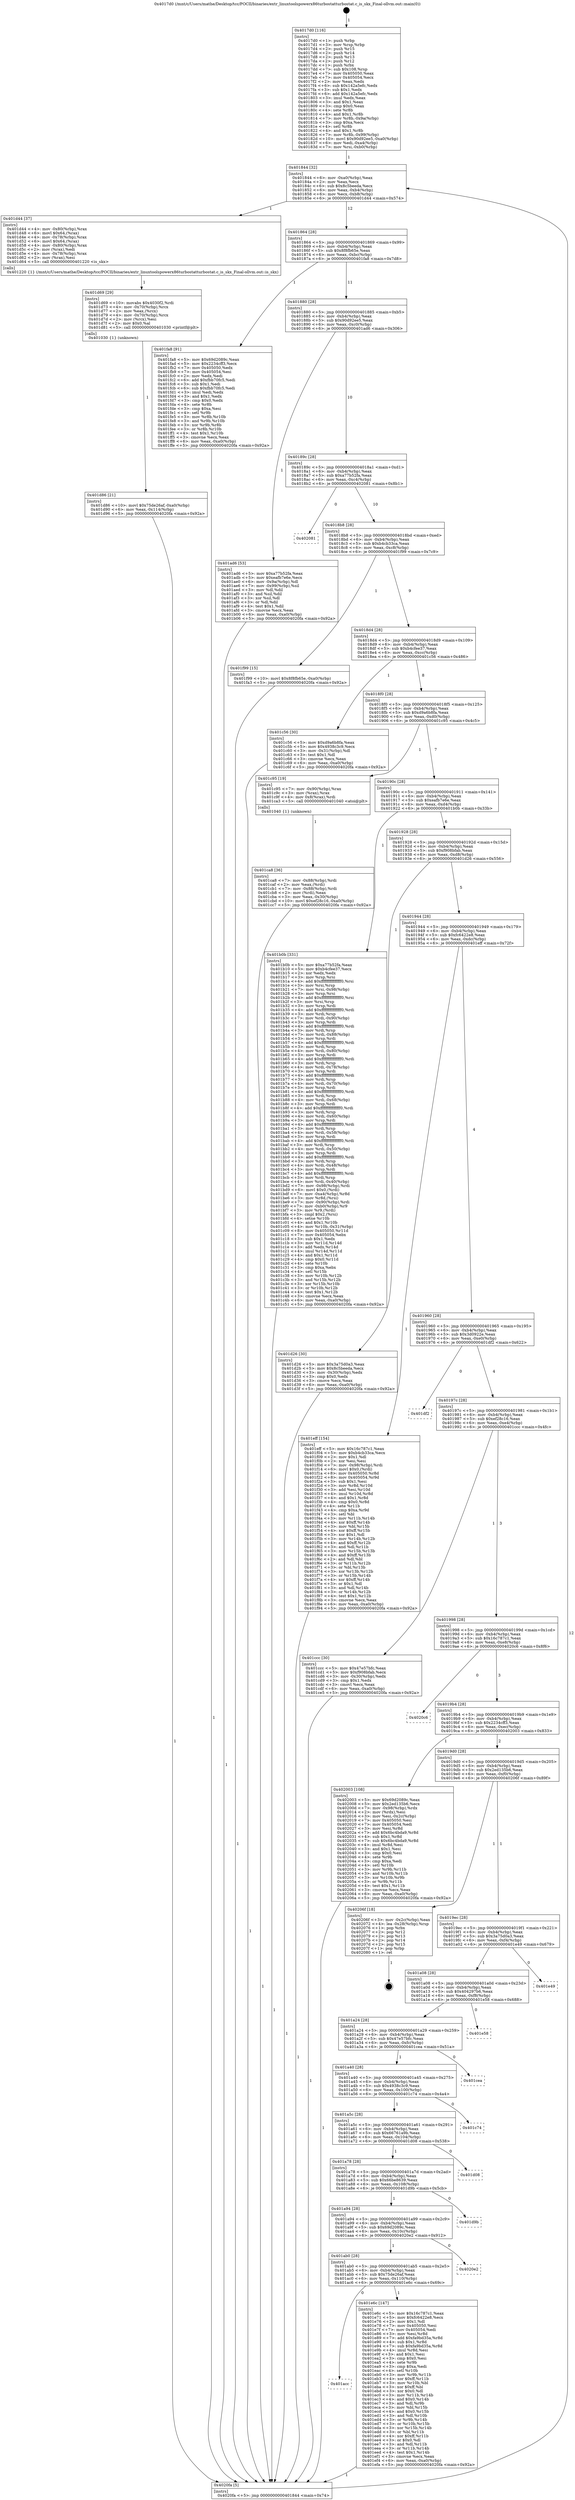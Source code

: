 digraph "0x4017d0" {
  label = "0x4017d0 (/mnt/c/Users/mathe/Desktop/tcc/POCII/binaries/extr_linuxtoolspowerx86turbostatturbostat.c_is_skx_Final-ollvm.out::main(0))"
  labelloc = "t"
  node[shape=record]

  Entry [label="",width=0.3,height=0.3,shape=circle,fillcolor=black,style=filled]
  "0x401844" [label="{
     0x401844 [32]\l
     | [instrs]\l
     &nbsp;&nbsp;0x401844 \<+6\>: mov -0xa0(%rbp),%eax\l
     &nbsp;&nbsp;0x40184a \<+2\>: mov %eax,%ecx\l
     &nbsp;&nbsp;0x40184c \<+6\>: sub $0x8c5beeda,%ecx\l
     &nbsp;&nbsp;0x401852 \<+6\>: mov %eax,-0xb4(%rbp)\l
     &nbsp;&nbsp;0x401858 \<+6\>: mov %ecx,-0xb8(%rbp)\l
     &nbsp;&nbsp;0x40185e \<+6\>: je 0000000000401d44 \<main+0x574\>\l
  }"]
  "0x401d44" [label="{
     0x401d44 [37]\l
     | [instrs]\l
     &nbsp;&nbsp;0x401d44 \<+4\>: mov -0x80(%rbp),%rax\l
     &nbsp;&nbsp;0x401d48 \<+6\>: movl $0x64,(%rax)\l
     &nbsp;&nbsp;0x401d4e \<+4\>: mov -0x78(%rbp),%rax\l
     &nbsp;&nbsp;0x401d52 \<+6\>: movl $0x64,(%rax)\l
     &nbsp;&nbsp;0x401d58 \<+4\>: mov -0x80(%rbp),%rax\l
     &nbsp;&nbsp;0x401d5c \<+2\>: mov (%rax),%edi\l
     &nbsp;&nbsp;0x401d5e \<+4\>: mov -0x78(%rbp),%rax\l
     &nbsp;&nbsp;0x401d62 \<+2\>: mov (%rax),%esi\l
     &nbsp;&nbsp;0x401d64 \<+5\>: call 0000000000401220 \<is_skx\>\l
     | [calls]\l
     &nbsp;&nbsp;0x401220 \{1\} (/mnt/c/Users/mathe/Desktop/tcc/POCII/binaries/extr_linuxtoolspowerx86turbostatturbostat.c_is_skx_Final-ollvm.out::is_skx)\l
  }"]
  "0x401864" [label="{
     0x401864 [28]\l
     | [instrs]\l
     &nbsp;&nbsp;0x401864 \<+5\>: jmp 0000000000401869 \<main+0x99\>\l
     &nbsp;&nbsp;0x401869 \<+6\>: mov -0xb4(%rbp),%eax\l
     &nbsp;&nbsp;0x40186f \<+5\>: sub $0x8f8fb65e,%eax\l
     &nbsp;&nbsp;0x401874 \<+6\>: mov %eax,-0xbc(%rbp)\l
     &nbsp;&nbsp;0x40187a \<+6\>: je 0000000000401fa8 \<main+0x7d8\>\l
  }"]
  Exit [label="",width=0.3,height=0.3,shape=circle,fillcolor=black,style=filled,peripheries=2]
  "0x401fa8" [label="{
     0x401fa8 [91]\l
     | [instrs]\l
     &nbsp;&nbsp;0x401fa8 \<+5\>: mov $0x69d2089c,%eax\l
     &nbsp;&nbsp;0x401fad \<+5\>: mov $0x2234cff3,%ecx\l
     &nbsp;&nbsp;0x401fb2 \<+7\>: mov 0x405050,%edx\l
     &nbsp;&nbsp;0x401fb9 \<+7\>: mov 0x405054,%esi\l
     &nbsp;&nbsp;0x401fc0 \<+2\>: mov %edx,%edi\l
     &nbsp;&nbsp;0x401fc2 \<+6\>: add $0xfbb70fc5,%edi\l
     &nbsp;&nbsp;0x401fc8 \<+3\>: sub $0x1,%edi\l
     &nbsp;&nbsp;0x401fcb \<+6\>: sub $0xfbb70fc5,%edi\l
     &nbsp;&nbsp;0x401fd1 \<+3\>: imul %edi,%edx\l
     &nbsp;&nbsp;0x401fd4 \<+3\>: and $0x1,%edx\l
     &nbsp;&nbsp;0x401fd7 \<+3\>: cmp $0x0,%edx\l
     &nbsp;&nbsp;0x401fda \<+4\>: sete %r8b\l
     &nbsp;&nbsp;0x401fde \<+3\>: cmp $0xa,%esi\l
     &nbsp;&nbsp;0x401fe1 \<+4\>: setl %r9b\l
     &nbsp;&nbsp;0x401fe5 \<+3\>: mov %r8b,%r10b\l
     &nbsp;&nbsp;0x401fe8 \<+3\>: and %r9b,%r10b\l
     &nbsp;&nbsp;0x401feb \<+3\>: xor %r9b,%r8b\l
     &nbsp;&nbsp;0x401fee \<+3\>: or %r8b,%r10b\l
     &nbsp;&nbsp;0x401ff1 \<+4\>: test $0x1,%r10b\l
     &nbsp;&nbsp;0x401ff5 \<+3\>: cmovne %ecx,%eax\l
     &nbsp;&nbsp;0x401ff8 \<+6\>: mov %eax,-0xa0(%rbp)\l
     &nbsp;&nbsp;0x401ffe \<+5\>: jmp 00000000004020fa \<main+0x92a\>\l
  }"]
  "0x401880" [label="{
     0x401880 [28]\l
     | [instrs]\l
     &nbsp;&nbsp;0x401880 \<+5\>: jmp 0000000000401885 \<main+0xb5\>\l
     &nbsp;&nbsp;0x401885 \<+6\>: mov -0xb4(%rbp),%eax\l
     &nbsp;&nbsp;0x40188b \<+5\>: sub $0x90d92ee5,%eax\l
     &nbsp;&nbsp;0x401890 \<+6\>: mov %eax,-0xc0(%rbp)\l
     &nbsp;&nbsp;0x401896 \<+6\>: je 0000000000401ad6 \<main+0x306\>\l
  }"]
  "0x401acc" [label="{
     0x401acc\l
  }", style=dashed]
  "0x401ad6" [label="{
     0x401ad6 [53]\l
     | [instrs]\l
     &nbsp;&nbsp;0x401ad6 \<+5\>: mov $0xa77b52fa,%eax\l
     &nbsp;&nbsp;0x401adb \<+5\>: mov $0xeafb7e6e,%ecx\l
     &nbsp;&nbsp;0x401ae0 \<+6\>: mov -0x9a(%rbp),%dl\l
     &nbsp;&nbsp;0x401ae6 \<+7\>: mov -0x99(%rbp),%sil\l
     &nbsp;&nbsp;0x401aed \<+3\>: mov %dl,%dil\l
     &nbsp;&nbsp;0x401af0 \<+3\>: and %sil,%dil\l
     &nbsp;&nbsp;0x401af3 \<+3\>: xor %sil,%dl\l
     &nbsp;&nbsp;0x401af6 \<+3\>: or %dl,%dil\l
     &nbsp;&nbsp;0x401af9 \<+4\>: test $0x1,%dil\l
     &nbsp;&nbsp;0x401afd \<+3\>: cmovne %ecx,%eax\l
     &nbsp;&nbsp;0x401b00 \<+6\>: mov %eax,-0xa0(%rbp)\l
     &nbsp;&nbsp;0x401b06 \<+5\>: jmp 00000000004020fa \<main+0x92a\>\l
  }"]
  "0x40189c" [label="{
     0x40189c [28]\l
     | [instrs]\l
     &nbsp;&nbsp;0x40189c \<+5\>: jmp 00000000004018a1 \<main+0xd1\>\l
     &nbsp;&nbsp;0x4018a1 \<+6\>: mov -0xb4(%rbp),%eax\l
     &nbsp;&nbsp;0x4018a7 \<+5\>: sub $0xa77b52fa,%eax\l
     &nbsp;&nbsp;0x4018ac \<+6\>: mov %eax,-0xc4(%rbp)\l
     &nbsp;&nbsp;0x4018b2 \<+6\>: je 0000000000402081 \<main+0x8b1\>\l
  }"]
  "0x4020fa" [label="{
     0x4020fa [5]\l
     | [instrs]\l
     &nbsp;&nbsp;0x4020fa \<+5\>: jmp 0000000000401844 \<main+0x74\>\l
  }"]
  "0x4017d0" [label="{
     0x4017d0 [116]\l
     | [instrs]\l
     &nbsp;&nbsp;0x4017d0 \<+1\>: push %rbp\l
     &nbsp;&nbsp;0x4017d1 \<+3\>: mov %rsp,%rbp\l
     &nbsp;&nbsp;0x4017d4 \<+2\>: push %r15\l
     &nbsp;&nbsp;0x4017d6 \<+2\>: push %r14\l
     &nbsp;&nbsp;0x4017d8 \<+2\>: push %r13\l
     &nbsp;&nbsp;0x4017da \<+2\>: push %r12\l
     &nbsp;&nbsp;0x4017dc \<+1\>: push %rbx\l
     &nbsp;&nbsp;0x4017dd \<+7\>: sub $0x108,%rsp\l
     &nbsp;&nbsp;0x4017e4 \<+7\>: mov 0x405050,%eax\l
     &nbsp;&nbsp;0x4017eb \<+7\>: mov 0x405054,%ecx\l
     &nbsp;&nbsp;0x4017f2 \<+2\>: mov %eax,%edx\l
     &nbsp;&nbsp;0x4017f4 \<+6\>: sub $0x142a5efc,%edx\l
     &nbsp;&nbsp;0x4017fa \<+3\>: sub $0x1,%edx\l
     &nbsp;&nbsp;0x4017fd \<+6\>: add $0x142a5efc,%edx\l
     &nbsp;&nbsp;0x401803 \<+3\>: imul %edx,%eax\l
     &nbsp;&nbsp;0x401806 \<+3\>: and $0x1,%eax\l
     &nbsp;&nbsp;0x401809 \<+3\>: cmp $0x0,%eax\l
     &nbsp;&nbsp;0x40180c \<+4\>: sete %r8b\l
     &nbsp;&nbsp;0x401810 \<+4\>: and $0x1,%r8b\l
     &nbsp;&nbsp;0x401814 \<+7\>: mov %r8b,-0x9a(%rbp)\l
     &nbsp;&nbsp;0x40181b \<+3\>: cmp $0xa,%ecx\l
     &nbsp;&nbsp;0x40181e \<+4\>: setl %r8b\l
     &nbsp;&nbsp;0x401822 \<+4\>: and $0x1,%r8b\l
     &nbsp;&nbsp;0x401826 \<+7\>: mov %r8b,-0x99(%rbp)\l
     &nbsp;&nbsp;0x40182d \<+10\>: movl $0x90d92ee5,-0xa0(%rbp)\l
     &nbsp;&nbsp;0x401837 \<+6\>: mov %edi,-0xa4(%rbp)\l
     &nbsp;&nbsp;0x40183d \<+7\>: mov %rsi,-0xb0(%rbp)\l
  }"]
  "0x401e6c" [label="{
     0x401e6c [147]\l
     | [instrs]\l
     &nbsp;&nbsp;0x401e6c \<+5\>: mov $0x16c787c1,%eax\l
     &nbsp;&nbsp;0x401e71 \<+5\>: mov $0xfc6422e8,%ecx\l
     &nbsp;&nbsp;0x401e76 \<+2\>: mov $0x1,%dl\l
     &nbsp;&nbsp;0x401e78 \<+7\>: mov 0x405050,%esi\l
     &nbsp;&nbsp;0x401e7f \<+7\>: mov 0x405054,%edi\l
     &nbsp;&nbsp;0x401e86 \<+3\>: mov %esi,%r8d\l
     &nbsp;&nbsp;0x401e89 \<+7\>: add $0xfa9bd35a,%r8d\l
     &nbsp;&nbsp;0x401e90 \<+4\>: sub $0x1,%r8d\l
     &nbsp;&nbsp;0x401e94 \<+7\>: sub $0xfa9bd35a,%r8d\l
     &nbsp;&nbsp;0x401e9b \<+4\>: imul %r8d,%esi\l
     &nbsp;&nbsp;0x401e9f \<+3\>: and $0x1,%esi\l
     &nbsp;&nbsp;0x401ea2 \<+3\>: cmp $0x0,%esi\l
     &nbsp;&nbsp;0x401ea5 \<+4\>: sete %r9b\l
     &nbsp;&nbsp;0x401ea9 \<+3\>: cmp $0xa,%edi\l
     &nbsp;&nbsp;0x401eac \<+4\>: setl %r10b\l
     &nbsp;&nbsp;0x401eb0 \<+3\>: mov %r9b,%r11b\l
     &nbsp;&nbsp;0x401eb3 \<+4\>: xor $0xff,%r11b\l
     &nbsp;&nbsp;0x401eb7 \<+3\>: mov %r10b,%bl\l
     &nbsp;&nbsp;0x401eba \<+3\>: xor $0xff,%bl\l
     &nbsp;&nbsp;0x401ebd \<+3\>: xor $0x0,%dl\l
     &nbsp;&nbsp;0x401ec0 \<+3\>: mov %r11b,%r14b\l
     &nbsp;&nbsp;0x401ec3 \<+4\>: and $0x0,%r14b\l
     &nbsp;&nbsp;0x401ec7 \<+3\>: and %dl,%r9b\l
     &nbsp;&nbsp;0x401eca \<+3\>: mov %bl,%r15b\l
     &nbsp;&nbsp;0x401ecd \<+4\>: and $0x0,%r15b\l
     &nbsp;&nbsp;0x401ed1 \<+3\>: and %dl,%r10b\l
     &nbsp;&nbsp;0x401ed4 \<+3\>: or %r9b,%r14b\l
     &nbsp;&nbsp;0x401ed7 \<+3\>: or %r10b,%r15b\l
     &nbsp;&nbsp;0x401eda \<+3\>: xor %r15b,%r14b\l
     &nbsp;&nbsp;0x401edd \<+3\>: or %bl,%r11b\l
     &nbsp;&nbsp;0x401ee0 \<+4\>: xor $0xff,%r11b\l
     &nbsp;&nbsp;0x401ee4 \<+3\>: or $0x0,%dl\l
     &nbsp;&nbsp;0x401ee7 \<+3\>: and %dl,%r11b\l
     &nbsp;&nbsp;0x401eea \<+3\>: or %r11b,%r14b\l
     &nbsp;&nbsp;0x401eed \<+4\>: test $0x1,%r14b\l
     &nbsp;&nbsp;0x401ef1 \<+3\>: cmovne %ecx,%eax\l
     &nbsp;&nbsp;0x401ef4 \<+6\>: mov %eax,-0xa0(%rbp)\l
     &nbsp;&nbsp;0x401efa \<+5\>: jmp 00000000004020fa \<main+0x92a\>\l
  }"]
  "0x402081" [label="{
     0x402081\l
  }", style=dashed]
  "0x4018b8" [label="{
     0x4018b8 [28]\l
     | [instrs]\l
     &nbsp;&nbsp;0x4018b8 \<+5\>: jmp 00000000004018bd \<main+0xed\>\l
     &nbsp;&nbsp;0x4018bd \<+6\>: mov -0xb4(%rbp),%eax\l
     &nbsp;&nbsp;0x4018c3 \<+5\>: sub $0xb4cb33ca,%eax\l
     &nbsp;&nbsp;0x4018c8 \<+6\>: mov %eax,-0xc8(%rbp)\l
     &nbsp;&nbsp;0x4018ce \<+6\>: je 0000000000401f99 \<main+0x7c9\>\l
  }"]
  "0x401ab0" [label="{
     0x401ab0 [28]\l
     | [instrs]\l
     &nbsp;&nbsp;0x401ab0 \<+5\>: jmp 0000000000401ab5 \<main+0x2e5\>\l
     &nbsp;&nbsp;0x401ab5 \<+6\>: mov -0xb4(%rbp),%eax\l
     &nbsp;&nbsp;0x401abb \<+5\>: sub $0x75de26af,%eax\l
     &nbsp;&nbsp;0x401ac0 \<+6\>: mov %eax,-0x110(%rbp)\l
     &nbsp;&nbsp;0x401ac6 \<+6\>: je 0000000000401e6c \<main+0x69c\>\l
  }"]
  "0x401f99" [label="{
     0x401f99 [15]\l
     | [instrs]\l
     &nbsp;&nbsp;0x401f99 \<+10\>: movl $0x8f8fb65e,-0xa0(%rbp)\l
     &nbsp;&nbsp;0x401fa3 \<+5\>: jmp 00000000004020fa \<main+0x92a\>\l
  }"]
  "0x4018d4" [label="{
     0x4018d4 [28]\l
     | [instrs]\l
     &nbsp;&nbsp;0x4018d4 \<+5\>: jmp 00000000004018d9 \<main+0x109\>\l
     &nbsp;&nbsp;0x4018d9 \<+6\>: mov -0xb4(%rbp),%eax\l
     &nbsp;&nbsp;0x4018df \<+5\>: sub $0xb4cfee37,%eax\l
     &nbsp;&nbsp;0x4018e4 \<+6\>: mov %eax,-0xcc(%rbp)\l
     &nbsp;&nbsp;0x4018ea \<+6\>: je 0000000000401c56 \<main+0x486\>\l
  }"]
  "0x4020e2" [label="{
     0x4020e2\l
  }", style=dashed]
  "0x401c56" [label="{
     0x401c56 [30]\l
     | [instrs]\l
     &nbsp;&nbsp;0x401c56 \<+5\>: mov $0xd9a6b8fa,%eax\l
     &nbsp;&nbsp;0x401c5b \<+5\>: mov $0x4938c3c9,%ecx\l
     &nbsp;&nbsp;0x401c60 \<+3\>: mov -0x31(%rbp),%dl\l
     &nbsp;&nbsp;0x401c63 \<+3\>: test $0x1,%dl\l
     &nbsp;&nbsp;0x401c66 \<+3\>: cmovne %ecx,%eax\l
     &nbsp;&nbsp;0x401c69 \<+6\>: mov %eax,-0xa0(%rbp)\l
     &nbsp;&nbsp;0x401c6f \<+5\>: jmp 00000000004020fa \<main+0x92a\>\l
  }"]
  "0x4018f0" [label="{
     0x4018f0 [28]\l
     | [instrs]\l
     &nbsp;&nbsp;0x4018f0 \<+5\>: jmp 00000000004018f5 \<main+0x125\>\l
     &nbsp;&nbsp;0x4018f5 \<+6\>: mov -0xb4(%rbp),%eax\l
     &nbsp;&nbsp;0x4018fb \<+5\>: sub $0xd9a6b8fa,%eax\l
     &nbsp;&nbsp;0x401900 \<+6\>: mov %eax,-0xd0(%rbp)\l
     &nbsp;&nbsp;0x401906 \<+6\>: je 0000000000401c95 \<main+0x4c5\>\l
  }"]
  "0x401a94" [label="{
     0x401a94 [28]\l
     | [instrs]\l
     &nbsp;&nbsp;0x401a94 \<+5\>: jmp 0000000000401a99 \<main+0x2c9\>\l
     &nbsp;&nbsp;0x401a99 \<+6\>: mov -0xb4(%rbp),%eax\l
     &nbsp;&nbsp;0x401a9f \<+5\>: sub $0x69d2089c,%eax\l
     &nbsp;&nbsp;0x401aa4 \<+6\>: mov %eax,-0x10c(%rbp)\l
     &nbsp;&nbsp;0x401aaa \<+6\>: je 00000000004020e2 \<main+0x912\>\l
  }"]
  "0x401c95" [label="{
     0x401c95 [19]\l
     | [instrs]\l
     &nbsp;&nbsp;0x401c95 \<+7\>: mov -0x90(%rbp),%rax\l
     &nbsp;&nbsp;0x401c9c \<+3\>: mov (%rax),%rax\l
     &nbsp;&nbsp;0x401c9f \<+4\>: mov 0x8(%rax),%rdi\l
     &nbsp;&nbsp;0x401ca3 \<+5\>: call 0000000000401040 \<atoi@plt\>\l
     | [calls]\l
     &nbsp;&nbsp;0x401040 \{1\} (unknown)\l
  }"]
  "0x40190c" [label="{
     0x40190c [28]\l
     | [instrs]\l
     &nbsp;&nbsp;0x40190c \<+5\>: jmp 0000000000401911 \<main+0x141\>\l
     &nbsp;&nbsp;0x401911 \<+6\>: mov -0xb4(%rbp),%eax\l
     &nbsp;&nbsp;0x401917 \<+5\>: sub $0xeafb7e6e,%eax\l
     &nbsp;&nbsp;0x40191c \<+6\>: mov %eax,-0xd4(%rbp)\l
     &nbsp;&nbsp;0x401922 \<+6\>: je 0000000000401b0b \<main+0x33b\>\l
  }"]
  "0x401d9b" [label="{
     0x401d9b\l
  }", style=dashed]
  "0x401b0b" [label="{
     0x401b0b [331]\l
     | [instrs]\l
     &nbsp;&nbsp;0x401b0b \<+5\>: mov $0xa77b52fa,%eax\l
     &nbsp;&nbsp;0x401b10 \<+5\>: mov $0xb4cfee37,%ecx\l
     &nbsp;&nbsp;0x401b15 \<+2\>: xor %edx,%edx\l
     &nbsp;&nbsp;0x401b17 \<+3\>: mov %rsp,%rsi\l
     &nbsp;&nbsp;0x401b1a \<+4\>: add $0xfffffffffffffff0,%rsi\l
     &nbsp;&nbsp;0x401b1e \<+3\>: mov %rsi,%rsp\l
     &nbsp;&nbsp;0x401b21 \<+7\>: mov %rsi,-0x98(%rbp)\l
     &nbsp;&nbsp;0x401b28 \<+3\>: mov %rsp,%rsi\l
     &nbsp;&nbsp;0x401b2b \<+4\>: add $0xfffffffffffffff0,%rsi\l
     &nbsp;&nbsp;0x401b2f \<+3\>: mov %rsi,%rsp\l
     &nbsp;&nbsp;0x401b32 \<+3\>: mov %rsp,%rdi\l
     &nbsp;&nbsp;0x401b35 \<+4\>: add $0xfffffffffffffff0,%rdi\l
     &nbsp;&nbsp;0x401b39 \<+3\>: mov %rdi,%rsp\l
     &nbsp;&nbsp;0x401b3c \<+7\>: mov %rdi,-0x90(%rbp)\l
     &nbsp;&nbsp;0x401b43 \<+3\>: mov %rsp,%rdi\l
     &nbsp;&nbsp;0x401b46 \<+4\>: add $0xfffffffffffffff0,%rdi\l
     &nbsp;&nbsp;0x401b4a \<+3\>: mov %rdi,%rsp\l
     &nbsp;&nbsp;0x401b4d \<+7\>: mov %rdi,-0x88(%rbp)\l
     &nbsp;&nbsp;0x401b54 \<+3\>: mov %rsp,%rdi\l
     &nbsp;&nbsp;0x401b57 \<+4\>: add $0xfffffffffffffff0,%rdi\l
     &nbsp;&nbsp;0x401b5b \<+3\>: mov %rdi,%rsp\l
     &nbsp;&nbsp;0x401b5e \<+4\>: mov %rdi,-0x80(%rbp)\l
     &nbsp;&nbsp;0x401b62 \<+3\>: mov %rsp,%rdi\l
     &nbsp;&nbsp;0x401b65 \<+4\>: add $0xfffffffffffffff0,%rdi\l
     &nbsp;&nbsp;0x401b69 \<+3\>: mov %rdi,%rsp\l
     &nbsp;&nbsp;0x401b6c \<+4\>: mov %rdi,-0x78(%rbp)\l
     &nbsp;&nbsp;0x401b70 \<+3\>: mov %rsp,%rdi\l
     &nbsp;&nbsp;0x401b73 \<+4\>: add $0xfffffffffffffff0,%rdi\l
     &nbsp;&nbsp;0x401b77 \<+3\>: mov %rdi,%rsp\l
     &nbsp;&nbsp;0x401b7a \<+4\>: mov %rdi,-0x70(%rbp)\l
     &nbsp;&nbsp;0x401b7e \<+3\>: mov %rsp,%rdi\l
     &nbsp;&nbsp;0x401b81 \<+4\>: add $0xfffffffffffffff0,%rdi\l
     &nbsp;&nbsp;0x401b85 \<+3\>: mov %rdi,%rsp\l
     &nbsp;&nbsp;0x401b88 \<+4\>: mov %rdi,-0x68(%rbp)\l
     &nbsp;&nbsp;0x401b8c \<+3\>: mov %rsp,%rdi\l
     &nbsp;&nbsp;0x401b8f \<+4\>: add $0xfffffffffffffff0,%rdi\l
     &nbsp;&nbsp;0x401b93 \<+3\>: mov %rdi,%rsp\l
     &nbsp;&nbsp;0x401b96 \<+4\>: mov %rdi,-0x60(%rbp)\l
     &nbsp;&nbsp;0x401b9a \<+3\>: mov %rsp,%rdi\l
     &nbsp;&nbsp;0x401b9d \<+4\>: add $0xfffffffffffffff0,%rdi\l
     &nbsp;&nbsp;0x401ba1 \<+3\>: mov %rdi,%rsp\l
     &nbsp;&nbsp;0x401ba4 \<+4\>: mov %rdi,-0x58(%rbp)\l
     &nbsp;&nbsp;0x401ba8 \<+3\>: mov %rsp,%rdi\l
     &nbsp;&nbsp;0x401bab \<+4\>: add $0xfffffffffffffff0,%rdi\l
     &nbsp;&nbsp;0x401baf \<+3\>: mov %rdi,%rsp\l
     &nbsp;&nbsp;0x401bb2 \<+4\>: mov %rdi,-0x50(%rbp)\l
     &nbsp;&nbsp;0x401bb6 \<+3\>: mov %rsp,%rdi\l
     &nbsp;&nbsp;0x401bb9 \<+4\>: add $0xfffffffffffffff0,%rdi\l
     &nbsp;&nbsp;0x401bbd \<+3\>: mov %rdi,%rsp\l
     &nbsp;&nbsp;0x401bc0 \<+4\>: mov %rdi,-0x48(%rbp)\l
     &nbsp;&nbsp;0x401bc4 \<+3\>: mov %rsp,%rdi\l
     &nbsp;&nbsp;0x401bc7 \<+4\>: add $0xfffffffffffffff0,%rdi\l
     &nbsp;&nbsp;0x401bcb \<+3\>: mov %rdi,%rsp\l
     &nbsp;&nbsp;0x401bce \<+4\>: mov %rdi,-0x40(%rbp)\l
     &nbsp;&nbsp;0x401bd2 \<+7\>: mov -0x98(%rbp),%rdi\l
     &nbsp;&nbsp;0x401bd9 \<+6\>: movl $0x0,(%rdi)\l
     &nbsp;&nbsp;0x401bdf \<+7\>: mov -0xa4(%rbp),%r8d\l
     &nbsp;&nbsp;0x401be6 \<+3\>: mov %r8d,(%rsi)\l
     &nbsp;&nbsp;0x401be9 \<+7\>: mov -0x90(%rbp),%rdi\l
     &nbsp;&nbsp;0x401bf0 \<+7\>: mov -0xb0(%rbp),%r9\l
     &nbsp;&nbsp;0x401bf7 \<+3\>: mov %r9,(%rdi)\l
     &nbsp;&nbsp;0x401bfa \<+3\>: cmpl $0x2,(%rsi)\l
     &nbsp;&nbsp;0x401bfd \<+4\>: setne %r10b\l
     &nbsp;&nbsp;0x401c01 \<+4\>: and $0x1,%r10b\l
     &nbsp;&nbsp;0x401c05 \<+4\>: mov %r10b,-0x31(%rbp)\l
     &nbsp;&nbsp;0x401c09 \<+8\>: mov 0x405050,%r11d\l
     &nbsp;&nbsp;0x401c11 \<+7\>: mov 0x405054,%ebx\l
     &nbsp;&nbsp;0x401c18 \<+3\>: sub $0x1,%edx\l
     &nbsp;&nbsp;0x401c1b \<+3\>: mov %r11d,%r14d\l
     &nbsp;&nbsp;0x401c1e \<+3\>: add %edx,%r14d\l
     &nbsp;&nbsp;0x401c21 \<+4\>: imul %r14d,%r11d\l
     &nbsp;&nbsp;0x401c25 \<+4\>: and $0x1,%r11d\l
     &nbsp;&nbsp;0x401c29 \<+4\>: cmp $0x0,%r11d\l
     &nbsp;&nbsp;0x401c2d \<+4\>: sete %r10b\l
     &nbsp;&nbsp;0x401c31 \<+3\>: cmp $0xa,%ebx\l
     &nbsp;&nbsp;0x401c34 \<+4\>: setl %r15b\l
     &nbsp;&nbsp;0x401c38 \<+3\>: mov %r10b,%r12b\l
     &nbsp;&nbsp;0x401c3b \<+3\>: and %r15b,%r12b\l
     &nbsp;&nbsp;0x401c3e \<+3\>: xor %r15b,%r10b\l
     &nbsp;&nbsp;0x401c41 \<+3\>: or %r10b,%r12b\l
     &nbsp;&nbsp;0x401c44 \<+4\>: test $0x1,%r12b\l
     &nbsp;&nbsp;0x401c48 \<+3\>: cmovne %ecx,%eax\l
     &nbsp;&nbsp;0x401c4b \<+6\>: mov %eax,-0xa0(%rbp)\l
     &nbsp;&nbsp;0x401c51 \<+5\>: jmp 00000000004020fa \<main+0x92a\>\l
  }"]
  "0x401928" [label="{
     0x401928 [28]\l
     | [instrs]\l
     &nbsp;&nbsp;0x401928 \<+5\>: jmp 000000000040192d \<main+0x15d\>\l
     &nbsp;&nbsp;0x40192d \<+6\>: mov -0xb4(%rbp),%eax\l
     &nbsp;&nbsp;0x401933 \<+5\>: sub $0xf908bfab,%eax\l
     &nbsp;&nbsp;0x401938 \<+6\>: mov %eax,-0xd8(%rbp)\l
     &nbsp;&nbsp;0x40193e \<+6\>: je 0000000000401d26 \<main+0x556\>\l
  }"]
  "0x401a78" [label="{
     0x401a78 [28]\l
     | [instrs]\l
     &nbsp;&nbsp;0x401a78 \<+5\>: jmp 0000000000401a7d \<main+0x2ad\>\l
     &nbsp;&nbsp;0x401a7d \<+6\>: mov -0xb4(%rbp),%eax\l
     &nbsp;&nbsp;0x401a83 \<+5\>: sub $0x66be8639,%eax\l
     &nbsp;&nbsp;0x401a88 \<+6\>: mov %eax,-0x108(%rbp)\l
     &nbsp;&nbsp;0x401a8e \<+6\>: je 0000000000401d9b \<main+0x5cb\>\l
  }"]
  "0x401ca8" [label="{
     0x401ca8 [36]\l
     | [instrs]\l
     &nbsp;&nbsp;0x401ca8 \<+7\>: mov -0x88(%rbp),%rdi\l
     &nbsp;&nbsp;0x401caf \<+2\>: mov %eax,(%rdi)\l
     &nbsp;&nbsp;0x401cb1 \<+7\>: mov -0x88(%rbp),%rdi\l
     &nbsp;&nbsp;0x401cb8 \<+2\>: mov (%rdi),%eax\l
     &nbsp;&nbsp;0x401cba \<+3\>: mov %eax,-0x30(%rbp)\l
     &nbsp;&nbsp;0x401cbd \<+10\>: movl $0xef28c16,-0xa0(%rbp)\l
     &nbsp;&nbsp;0x401cc7 \<+5\>: jmp 00000000004020fa \<main+0x92a\>\l
  }"]
  "0x401d08" [label="{
     0x401d08\l
  }", style=dashed]
  "0x401d26" [label="{
     0x401d26 [30]\l
     | [instrs]\l
     &nbsp;&nbsp;0x401d26 \<+5\>: mov $0x3a75d0a3,%eax\l
     &nbsp;&nbsp;0x401d2b \<+5\>: mov $0x8c5beeda,%ecx\l
     &nbsp;&nbsp;0x401d30 \<+3\>: mov -0x30(%rbp),%edx\l
     &nbsp;&nbsp;0x401d33 \<+3\>: cmp $0x0,%edx\l
     &nbsp;&nbsp;0x401d36 \<+3\>: cmove %ecx,%eax\l
     &nbsp;&nbsp;0x401d39 \<+6\>: mov %eax,-0xa0(%rbp)\l
     &nbsp;&nbsp;0x401d3f \<+5\>: jmp 00000000004020fa \<main+0x92a\>\l
  }"]
  "0x401944" [label="{
     0x401944 [28]\l
     | [instrs]\l
     &nbsp;&nbsp;0x401944 \<+5\>: jmp 0000000000401949 \<main+0x179\>\l
     &nbsp;&nbsp;0x401949 \<+6\>: mov -0xb4(%rbp),%eax\l
     &nbsp;&nbsp;0x40194f \<+5\>: sub $0xfc6422e8,%eax\l
     &nbsp;&nbsp;0x401954 \<+6\>: mov %eax,-0xdc(%rbp)\l
     &nbsp;&nbsp;0x40195a \<+6\>: je 0000000000401eff \<main+0x72f\>\l
  }"]
  "0x401a5c" [label="{
     0x401a5c [28]\l
     | [instrs]\l
     &nbsp;&nbsp;0x401a5c \<+5\>: jmp 0000000000401a61 \<main+0x291\>\l
     &nbsp;&nbsp;0x401a61 \<+6\>: mov -0xb4(%rbp),%eax\l
     &nbsp;&nbsp;0x401a67 \<+5\>: sub $0x66761a9b,%eax\l
     &nbsp;&nbsp;0x401a6c \<+6\>: mov %eax,-0x104(%rbp)\l
     &nbsp;&nbsp;0x401a72 \<+6\>: je 0000000000401d08 \<main+0x538\>\l
  }"]
  "0x401eff" [label="{
     0x401eff [154]\l
     | [instrs]\l
     &nbsp;&nbsp;0x401eff \<+5\>: mov $0x16c787c1,%eax\l
     &nbsp;&nbsp;0x401f04 \<+5\>: mov $0xb4cb33ca,%ecx\l
     &nbsp;&nbsp;0x401f09 \<+2\>: mov $0x1,%dl\l
     &nbsp;&nbsp;0x401f0b \<+2\>: xor %esi,%esi\l
     &nbsp;&nbsp;0x401f0d \<+7\>: mov -0x98(%rbp),%rdi\l
     &nbsp;&nbsp;0x401f14 \<+6\>: movl $0x0,(%rdi)\l
     &nbsp;&nbsp;0x401f1a \<+8\>: mov 0x405050,%r8d\l
     &nbsp;&nbsp;0x401f22 \<+8\>: mov 0x405054,%r9d\l
     &nbsp;&nbsp;0x401f2a \<+3\>: sub $0x1,%esi\l
     &nbsp;&nbsp;0x401f2d \<+3\>: mov %r8d,%r10d\l
     &nbsp;&nbsp;0x401f30 \<+3\>: add %esi,%r10d\l
     &nbsp;&nbsp;0x401f33 \<+4\>: imul %r10d,%r8d\l
     &nbsp;&nbsp;0x401f37 \<+4\>: and $0x1,%r8d\l
     &nbsp;&nbsp;0x401f3b \<+4\>: cmp $0x0,%r8d\l
     &nbsp;&nbsp;0x401f3f \<+4\>: sete %r11b\l
     &nbsp;&nbsp;0x401f43 \<+4\>: cmp $0xa,%r9d\l
     &nbsp;&nbsp;0x401f47 \<+3\>: setl %bl\l
     &nbsp;&nbsp;0x401f4a \<+3\>: mov %r11b,%r14b\l
     &nbsp;&nbsp;0x401f4d \<+4\>: xor $0xff,%r14b\l
     &nbsp;&nbsp;0x401f51 \<+3\>: mov %bl,%r15b\l
     &nbsp;&nbsp;0x401f54 \<+4\>: xor $0xff,%r15b\l
     &nbsp;&nbsp;0x401f58 \<+3\>: xor $0x1,%dl\l
     &nbsp;&nbsp;0x401f5b \<+3\>: mov %r14b,%r12b\l
     &nbsp;&nbsp;0x401f5e \<+4\>: and $0xff,%r12b\l
     &nbsp;&nbsp;0x401f62 \<+3\>: and %dl,%r11b\l
     &nbsp;&nbsp;0x401f65 \<+3\>: mov %r15b,%r13b\l
     &nbsp;&nbsp;0x401f68 \<+4\>: and $0xff,%r13b\l
     &nbsp;&nbsp;0x401f6c \<+2\>: and %dl,%bl\l
     &nbsp;&nbsp;0x401f6e \<+3\>: or %r11b,%r12b\l
     &nbsp;&nbsp;0x401f71 \<+3\>: or %bl,%r13b\l
     &nbsp;&nbsp;0x401f74 \<+3\>: xor %r13b,%r12b\l
     &nbsp;&nbsp;0x401f77 \<+3\>: or %r15b,%r14b\l
     &nbsp;&nbsp;0x401f7a \<+4\>: xor $0xff,%r14b\l
     &nbsp;&nbsp;0x401f7e \<+3\>: or $0x1,%dl\l
     &nbsp;&nbsp;0x401f81 \<+3\>: and %dl,%r14b\l
     &nbsp;&nbsp;0x401f84 \<+3\>: or %r14b,%r12b\l
     &nbsp;&nbsp;0x401f87 \<+4\>: test $0x1,%r12b\l
     &nbsp;&nbsp;0x401f8b \<+3\>: cmovne %ecx,%eax\l
     &nbsp;&nbsp;0x401f8e \<+6\>: mov %eax,-0xa0(%rbp)\l
     &nbsp;&nbsp;0x401f94 \<+5\>: jmp 00000000004020fa \<main+0x92a\>\l
  }"]
  "0x401960" [label="{
     0x401960 [28]\l
     | [instrs]\l
     &nbsp;&nbsp;0x401960 \<+5\>: jmp 0000000000401965 \<main+0x195\>\l
     &nbsp;&nbsp;0x401965 \<+6\>: mov -0xb4(%rbp),%eax\l
     &nbsp;&nbsp;0x40196b \<+5\>: sub $0x3d0922e,%eax\l
     &nbsp;&nbsp;0x401970 \<+6\>: mov %eax,-0xe0(%rbp)\l
     &nbsp;&nbsp;0x401976 \<+6\>: je 0000000000401df2 \<main+0x622\>\l
  }"]
  "0x401c74" [label="{
     0x401c74\l
  }", style=dashed]
  "0x401df2" [label="{
     0x401df2\l
  }", style=dashed]
  "0x40197c" [label="{
     0x40197c [28]\l
     | [instrs]\l
     &nbsp;&nbsp;0x40197c \<+5\>: jmp 0000000000401981 \<main+0x1b1\>\l
     &nbsp;&nbsp;0x401981 \<+6\>: mov -0xb4(%rbp),%eax\l
     &nbsp;&nbsp;0x401987 \<+5\>: sub $0xef28c16,%eax\l
     &nbsp;&nbsp;0x40198c \<+6\>: mov %eax,-0xe4(%rbp)\l
     &nbsp;&nbsp;0x401992 \<+6\>: je 0000000000401ccc \<main+0x4fc\>\l
  }"]
  "0x401a40" [label="{
     0x401a40 [28]\l
     | [instrs]\l
     &nbsp;&nbsp;0x401a40 \<+5\>: jmp 0000000000401a45 \<main+0x275\>\l
     &nbsp;&nbsp;0x401a45 \<+6\>: mov -0xb4(%rbp),%eax\l
     &nbsp;&nbsp;0x401a4b \<+5\>: sub $0x4938c3c9,%eax\l
     &nbsp;&nbsp;0x401a50 \<+6\>: mov %eax,-0x100(%rbp)\l
     &nbsp;&nbsp;0x401a56 \<+6\>: je 0000000000401c74 \<main+0x4a4\>\l
  }"]
  "0x401ccc" [label="{
     0x401ccc [30]\l
     | [instrs]\l
     &nbsp;&nbsp;0x401ccc \<+5\>: mov $0x47e57bfc,%eax\l
     &nbsp;&nbsp;0x401cd1 \<+5\>: mov $0xf908bfab,%ecx\l
     &nbsp;&nbsp;0x401cd6 \<+3\>: mov -0x30(%rbp),%edx\l
     &nbsp;&nbsp;0x401cd9 \<+3\>: cmp $0x1,%edx\l
     &nbsp;&nbsp;0x401cdc \<+3\>: cmovl %ecx,%eax\l
     &nbsp;&nbsp;0x401cdf \<+6\>: mov %eax,-0xa0(%rbp)\l
     &nbsp;&nbsp;0x401ce5 \<+5\>: jmp 00000000004020fa \<main+0x92a\>\l
  }"]
  "0x401998" [label="{
     0x401998 [28]\l
     | [instrs]\l
     &nbsp;&nbsp;0x401998 \<+5\>: jmp 000000000040199d \<main+0x1cd\>\l
     &nbsp;&nbsp;0x40199d \<+6\>: mov -0xb4(%rbp),%eax\l
     &nbsp;&nbsp;0x4019a3 \<+5\>: sub $0x16c787c1,%eax\l
     &nbsp;&nbsp;0x4019a8 \<+6\>: mov %eax,-0xe8(%rbp)\l
     &nbsp;&nbsp;0x4019ae \<+6\>: je 00000000004020c6 \<main+0x8f6\>\l
  }"]
  "0x401d69" [label="{
     0x401d69 [29]\l
     | [instrs]\l
     &nbsp;&nbsp;0x401d69 \<+10\>: movabs $0x4030f2,%rdi\l
     &nbsp;&nbsp;0x401d73 \<+4\>: mov -0x70(%rbp),%rcx\l
     &nbsp;&nbsp;0x401d77 \<+2\>: mov %eax,(%rcx)\l
     &nbsp;&nbsp;0x401d79 \<+4\>: mov -0x70(%rbp),%rcx\l
     &nbsp;&nbsp;0x401d7d \<+2\>: mov (%rcx),%esi\l
     &nbsp;&nbsp;0x401d7f \<+2\>: mov $0x0,%al\l
     &nbsp;&nbsp;0x401d81 \<+5\>: call 0000000000401030 \<printf@plt\>\l
     | [calls]\l
     &nbsp;&nbsp;0x401030 \{1\} (unknown)\l
  }"]
  "0x401d86" [label="{
     0x401d86 [21]\l
     | [instrs]\l
     &nbsp;&nbsp;0x401d86 \<+10\>: movl $0x75de26af,-0xa0(%rbp)\l
     &nbsp;&nbsp;0x401d90 \<+6\>: mov %eax,-0x114(%rbp)\l
     &nbsp;&nbsp;0x401d96 \<+5\>: jmp 00000000004020fa \<main+0x92a\>\l
  }"]
  "0x401cea" [label="{
     0x401cea\l
  }", style=dashed]
  "0x4020c6" [label="{
     0x4020c6\l
  }", style=dashed]
  "0x4019b4" [label="{
     0x4019b4 [28]\l
     | [instrs]\l
     &nbsp;&nbsp;0x4019b4 \<+5\>: jmp 00000000004019b9 \<main+0x1e9\>\l
     &nbsp;&nbsp;0x4019b9 \<+6\>: mov -0xb4(%rbp),%eax\l
     &nbsp;&nbsp;0x4019bf \<+5\>: sub $0x2234cff3,%eax\l
     &nbsp;&nbsp;0x4019c4 \<+6\>: mov %eax,-0xec(%rbp)\l
     &nbsp;&nbsp;0x4019ca \<+6\>: je 0000000000402003 \<main+0x833\>\l
  }"]
  "0x401a24" [label="{
     0x401a24 [28]\l
     | [instrs]\l
     &nbsp;&nbsp;0x401a24 \<+5\>: jmp 0000000000401a29 \<main+0x259\>\l
     &nbsp;&nbsp;0x401a29 \<+6\>: mov -0xb4(%rbp),%eax\l
     &nbsp;&nbsp;0x401a2f \<+5\>: sub $0x47e57bfc,%eax\l
     &nbsp;&nbsp;0x401a34 \<+6\>: mov %eax,-0xfc(%rbp)\l
     &nbsp;&nbsp;0x401a3a \<+6\>: je 0000000000401cea \<main+0x51a\>\l
  }"]
  "0x402003" [label="{
     0x402003 [108]\l
     | [instrs]\l
     &nbsp;&nbsp;0x402003 \<+5\>: mov $0x69d2089c,%eax\l
     &nbsp;&nbsp;0x402008 \<+5\>: mov $0x2ed135b6,%ecx\l
     &nbsp;&nbsp;0x40200d \<+7\>: mov -0x98(%rbp),%rdx\l
     &nbsp;&nbsp;0x402014 \<+2\>: mov (%rdx),%esi\l
     &nbsp;&nbsp;0x402016 \<+3\>: mov %esi,-0x2c(%rbp)\l
     &nbsp;&nbsp;0x402019 \<+7\>: mov 0x405050,%esi\l
     &nbsp;&nbsp;0x402020 \<+7\>: mov 0x405054,%edi\l
     &nbsp;&nbsp;0x402027 \<+3\>: mov %esi,%r8d\l
     &nbsp;&nbsp;0x40202a \<+7\>: add $0x6bc4bda9,%r8d\l
     &nbsp;&nbsp;0x402031 \<+4\>: sub $0x1,%r8d\l
     &nbsp;&nbsp;0x402035 \<+7\>: sub $0x6bc4bda9,%r8d\l
     &nbsp;&nbsp;0x40203c \<+4\>: imul %r8d,%esi\l
     &nbsp;&nbsp;0x402040 \<+3\>: and $0x1,%esi\l
     &nbsp;&nbsp;0x402043 \<+3\>: cmp $0x0,%esi\l
     &nbsp;&nbsp;0x402046 \<+4\>: sete %r9b\l
     &nbsp;&nbsp;0x40204a \<+3\>: cmp $0xa,%edi\l
     &nbsp;&nbsp;0x40204d \<+4\>: setl %r10b\l
     &nbsp;&nbsp;0x402051 \<+3\>: mov %r9b,%r11b\l
     &nbsp;&nbsp;0x402054 \<+3\>: and %r10b,%r11b\l
     &nbsp;&nbsp;0x402057 \<+3\>: xor %r10b,%r9b\l
     &nbsp;&nbsp;0x40205a \<+3\>: or %r9b,%r11b\l
     &nbsp;&nbsp;0x40205d \<+4\>: test $0x1,%r11b\l
     &nbsp;&nbsp;0x402061 \<+3\>: cmovne %ecx,%eax\l
     &nbsp;&nbsp;0x402064 \<+6\>: mov %eax,-0xa0(%rbp)\l
     &nbsp;&nbsp;0x40206a \<+5\>: jmp 00000000004020fa \<main+0x92a\>\l
  }"]
  "0x4019d0" [label="{
     0x4019d0 [28]\l
     | [instrs]\l
     &nbsp;&nbsp;0x4019d0 \<+5\>: jmp 00000000004019d5 \<main+0x205\>\l
     &nbsp;&nbsp;0x4019d5 \<+6\>: mov -0xb4(%rbp),%eax\l
     &nbsp;&nbsp;0x4019db \<+5\>: sub $0x2ed135b6,%eax\l
     &nbsp;&nbsp;0x4019e0 \<+6\>: mov %eax,-0xf0(%rbp)\l
     &nbsp;&nbsp;0x4019e6 \<+6\>: je 000000000040206f \<main+0x89f\>\l
  }"]
  "0x401e58" [label="{
     0x401e58\l
  }", style=dashed]
  "0x40206f" [label="{
     0x40206f [18]\l
     | [instrs]\l
     &nbsp;&nbsp;0x40206f \<+3\>: mov -0x2c(%rbp),%eax\l
     &nbsp;&nbsp;0x402072 \<+4\>: lea -0x28(%rbp),%rsp\l
     &nbsp;&nbsp;0x402076 \<+1\>: pop %rbx\l
     &nbsp;&nbsp;0x402077 \<+2\>: pop %r12\l
     &nbsp;&nbsp;0x402079 \<+2\>: pop %r13\l
     &nbsp;&nbsp;0x40207b \<+2\>: pop %r14\l
     &nbsp;&nbsp;0x40207d \<+2\>: pop %r15\l
     &nbsp;&nbsp;0x40207f \<+1\>: pop %rbp\l
     &nbsp;&nbsp;0x402080 \<+1\>: ret\l
  }"]
  "0x4019ec" [label="{
     0x4019ec [28]\l
     | [instrs]\l
     &nbsp;&nbsp;0x4019ec \<+5\>: jmp 00000000004019f1 \<main+0x221\>\l
     &nbsp;&nbsp;0x4019f1 \<+6\>: mov -0xb4(%rbp),%eax\l
     &nbsp;&nbsp;0x4019f7 \<+5\>: sub $0x3a75d0a3,%eax\l
     &nbsp;&nbsp;0x4019fc \<+6\>: mov %eax,-0xf4(%rbp)\l
     &nbsp;&nbsp;0x401a02 \<+6\>: je 0000000000401e49 \<main+0x679\>\l
  }"]
  "0x401a08" [label="{
     0x401a08 [28]\l
     | [instrs]\l
     &nbsp;&nbsp;0x401a08 \<+5\>: jmp 0000000000401a0d \<main+0x23d\>\l
     &nbsp;&nbsp;0x401a0d \<+6\>: mov -0xb4(%rbp),%eax\l
     &nbsp;&nbsp;0x401a13 \<+5\>: sub $0x404297b6,%eax\l
     &nbsp;&nbsp;0x401a18 \<+6\>: mov %eax,-0xf8(%rbp)\l
     &nbsp;&nbsp;0x401a1e \<+6\>: je 0000000000401e58 \<main+0x688\>\l
  }"]
  "0x401e49" [label="{
     0x401e49\l
  }", style=dashed]
  Entry -> "0x4017d0" [label=" 1"]
  "0x401844" -> "0x401d44" [label=" 1"]
  "0x401844" -> "0x401864" [label=" 12"]
  "0x40206f" -> Exit [label=" 1"]
  "0x401864" -> "0x401fa8" [label=" 1"]
  "0x401864" -> "0x401880" [label=" 11"]
  "0x402003" -> "0x4020fa" [label=" 1"]
  "0x401880" -> "0x401ad6" [label=" 1"]
  "0x401880" -> "0x40189c" [label=" 10"]
  "0x401ad6" -> "0x4020fa" [label=" 1"]
  "0x4017d0" -> "0x401844" [label=" 1"]
  "0x4020fa" -> "0x401844" [label=" 12"]
  "0x401fa8" -> "0x4020fa" [label=" 1"]
  "0x40189c" -> "0x402081" [label=" 0"]
  "0x40189c" -> "0x4018b8" [label=" 10"]
  "0x401f99" -> "0x4020fa" [label=" 1"]
  "0x4018b8" -> "0x401f99" [label=" 1"]
  "0x4018b8" -> "0x4018d4" [label=" 9"]
  "0x401e6c" -> "0x4020fa" [label=" 1"]
  "0x4018d4" -> "0x401c56" [label=" 1"]
  "0x4018d4" -> "0x4018f0" [label=" 8"]
  "0x401ab0" -> "0x401acc" [label=" 0"]
  "0x4018f0" -> "0x401c95" [label=" 1"]
  "0x4018f0" -> "0x40190c" [label=" 7"]
  "0x401eff" -> "0x4020fa" [label=" 1"]
  "0x40190c" -> "0x401b0b" [label=" 1"]
  "0x40190c" -> "0x401928" [label=" 6"]
  "0x401a94" -> "0x401ab0" [label=" 1"]
  "0x401b0b" -> "0x4020fa" [label=" 1"]
  "0x401c56" -> "0x4020fa" [label=" 1"]
  "0x401c95" -> "0x401ca8" [label=" 1"]
  "0x401ca8" -> "0x4020fa" [label=" 1"]
  "0x401ab0" -> "0x401e6c" [label=" 1"]
  "0x401928" -> "0x401d26" [label=" 1"]
  "0x401928" -> "0x401944" [label=" 5"]
  "0x401a78" -> "0x401a94" [label=" 1"]
  "0x401944" -> "0x401eff" [label=" 1"]
  "0x401944" -> "0x401960" [label=" 4"]
  "0x401a94" -> "0x4020e2" [label=" 0"]
  "0x401960" -> "0x401df2" [label=" 0"]
  "0x401960" -> "0x40197c" [label=" 4"]
  "0x401a5c" -> "0x401a78" [label=" 1"]
  "0x40197c" -> "0x401ccc" [label=" 1"]
  "0x40197c" -> "0x401998" [label=" 3"]
  "0x401ccc" -> "0x4020fa" [label=" 1"]
  "0x401d26" -> "0x4020fa" [label=" 1"]
  "0x401d44" -> "0x401d69" [label=" 1"]
  "0x401d69" -> "0x401d86" [label=" 1"]
  "0x401d86" -> "0x4020fa" [label=" 1"]
  "0x401a78" -> "0x401d9b" [label=" 0"]
  "0x401998" -> "0x4020c6" [label=" 0"]
  "0x401998" -> "0x4019b4" [label=" 3"]
  "0x401a40" -> "0x401a5c" [label=" 1"]
  "0x4019b4" -> "0x402003" [label=" 1"]
  "0x4019b4" -> "0x4019d0" [label=" 2"]
  "0x401a5c" -> "0x401d08" [label=" 0"]
  "0x4019d0" -> "0x40206f" [label=" 1"]
  "0x4019d0" -> "0x4019ec" [label=" 1"]
  "0x401a24" -> "0x401a40" [label=" 1"]
  "0x4019ec" -> "0x401e49" [label=" 0"]
  "0x4019ec" -> "0x401a08" [label=" 1"]
  "0x401a24" -> "0x401cea" [label=" 0"]
  "0x401a08" -> "0x401e58" [label=" 0"]
  "0x401a08" -> "0x401a24" [label=" 1"]
  "0x401a40" -> "0x401c74" [label=" 0"]
}
